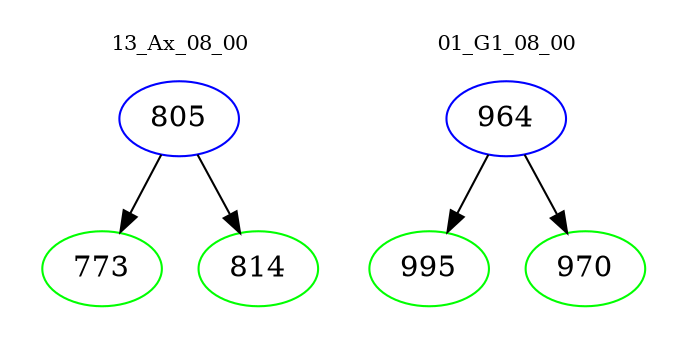 digraph{
subgraph cluster_0 {
color = white
label = "13_Ax_08_00";
fontsize=10;
T0_805 [label="805", color="blue"]
T0_805 -> T0_773 [color="black"]
T0_773 [label="773", color="green"]
T0_805 -> T0_814 [color="black"]
T0_814 [label="814", color="green"]
}
subgraph cluster_1 {
color = white
label = "01_G1_08_00";
fontsize=10;
T1_964 [label="964", color="blue"]
T1_964 -> T1_995 [color="black"]
T1_995 [label="995", color="green"]
T1_964 -> T1_970 [color="black"]
T1_970 [label="970", color="green"]
}
}
